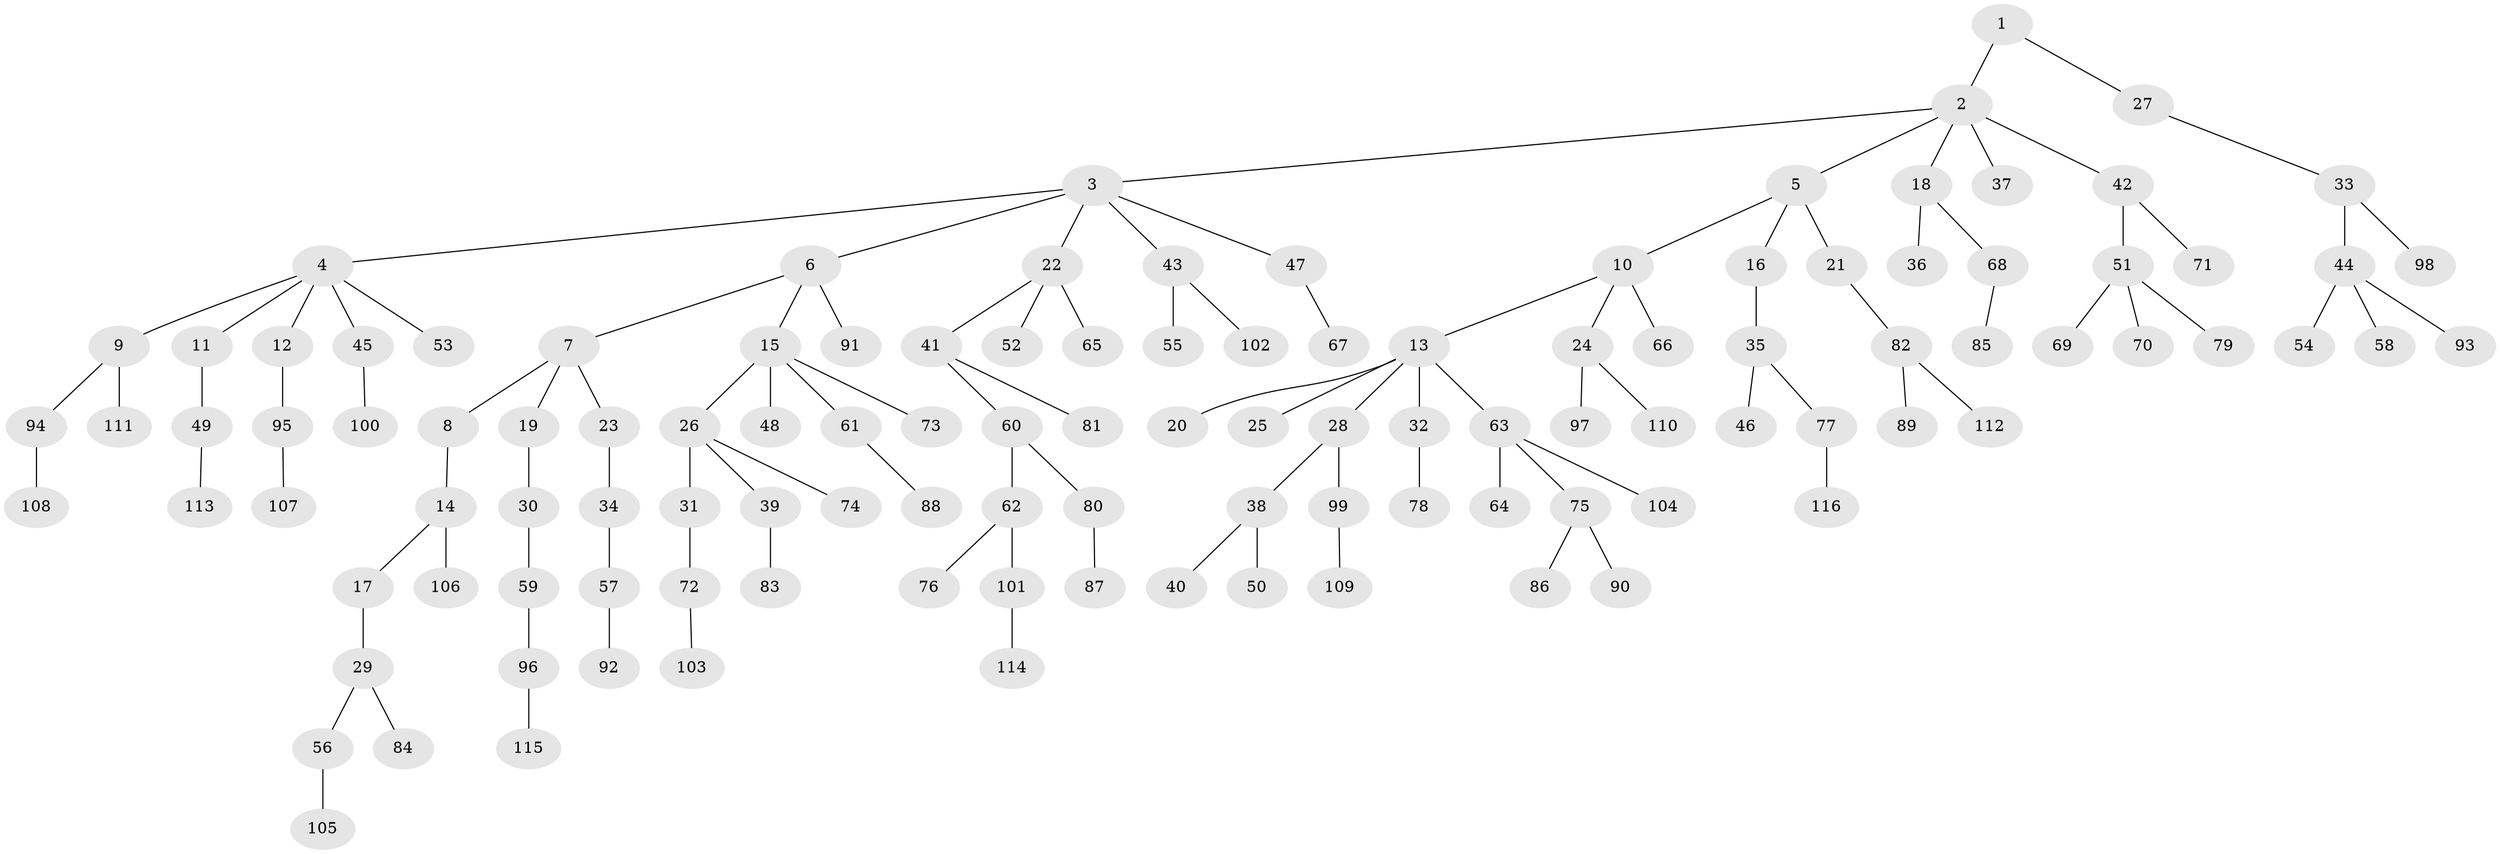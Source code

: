 // coarse degree distribution, {6: 0.02531645569620253, 10: 0.012658227848101266, 4: 0.05063291139240506, 2: 0.20253164556962025, 5: 0.05063291139240506, 3: 0.08860759493670886, 1: 0.569620253164557}
// Generated by graph-tools (version 1.1) at 2025/52/02/27/25 19:52:12]
// undirected, 116 vertices, 115 edges
graph export_dot {
graph [start="1"]
  node [color=gray90,style=filled];
  1;
  2;
  3;
  4;
  5;
  6;
  7;
  8;
  9;
  10;
  11;
  12;
  13;
  14;
  15;
  16;
  17;
  18;
  19;
  20;
  21;
  22;
  23;
  24;
  25;
  26;
  27;
  28;
  29;
  30;
  31;
  32;
  33;
  34;
  35;
  36;
  37;
  38;
  39;
  40;
  41;
  42;
  43;
  44;
  45;
  46;
  47;
  48;
  49;
  50;
  51;
  52;
  53;
  54;
  55;
  56;
  57;
  58;
  59;
  60;
  61;
  62;
  63;
  64;
  65;
  66;
  67;
  68;
  69;
  70;
  71;
  72;
  73;
  74;
  75;
  76;
  77;
  78;
  79;
  80;
  81;
  82;
  83;
  84;
  85;
  86;
  87;
  88;
  89;
  90;
  91;
  92;
  93;
  94;
  95;
  96;
  97;
  98;
  99;
  100;
  101;
  102;
  103;
  104;
  105;
  106;
  107;
  108;
  109;
  110;
  111;
  112;
  113;
  114;
  115;
  116;
  1 -- 2;
  1 -- 27;
  2 -- 3;
  2 -- 5;
  2 -- 18;
  2 -- 37;
  2 -- 42;
  3 -- 4;
  3 -- 6;
  3 -- 22;
  3 -- 43;
  3 -- 47;
  4 -- 9;
  4 -- 11;
  4 -- 12;
  4 -- 45;
  4 -- 53;
  5 -- 10;
  5 -- 16;
  5 -- 21;
  6 -- 7;
  6 -- 15;
  6 -- 91;
  7 -- 8;
  7 -- 19;
  7 -- 23;
  8 -- 14;
  9 -- 94;
  9 -- 111;
  10 -- 13;
  10 -- 24;
  10 -- 66;
  11 -- 49;
  12 -- 95;
  13 -- 20;
  13 -- 25;
  13 -- 28;
  13 -- 32;
  13 -- 63;
  14 -- 17;
  14 -- 106;
  15 -- 26;
  15 -- 48;
  15 -- 61;
  15 -- 73;
  16 -- 35;
  17 -- 29;
  18 -- 36;
  18 -- 68;
  19 -- 30;
  21 -- 82;
  22 -- 41;
  22 -- 52;
  22 -- 65;
  23 -- 34;
  24 -- 97;
  24 -- 110;
  26 -- 31;
  26 -- 39;
  26 -- 74;
  27 -- 33;
  28 -- 38;
  28 -- 99;
  29 -- 56;
  29 -- 84;
  30 -- 59;
  31 -- 72;
  32 -- 78;
  33 -- 44;
  33 -- 98;
  34 -- 57;
  35 -- 46;
  35 -- 77;
  38 -- 40;
  38 -- 50;
  39 -- 83;
  41 -- 60;
  41 -- 81;
  42 -- 51;
  42 -- 71;
  43 -- 55;
  43 -- 102;
  44 -- 54;
  44 -- 58;
  44 -- 93;
  45 -- 100;
  47 -- 67;
  49 -- 113;
  51 -- 69;
  51 -- 70;
  51 -- 79;
  56 -- 105;
  57 -- 92;
  59 -- 96;
  60 -- 62;
  60 -- 80;
  61 -- 88;
  62 -- 76;
  62 -- 101;
  63 -- 64;
  63 -- 75;
  63 -- 104;
  68 -- 85;
  72 -- 103;
  75 -- 86;
  75 -- 90;
  77 -- 116;
  80 -- 87;
  82 -- 89;
  82 -- 112;
  94 -- 108;
  95 -- 107;
  96 -- 115;
  99 -- 109;
  101 -- 114;
}
